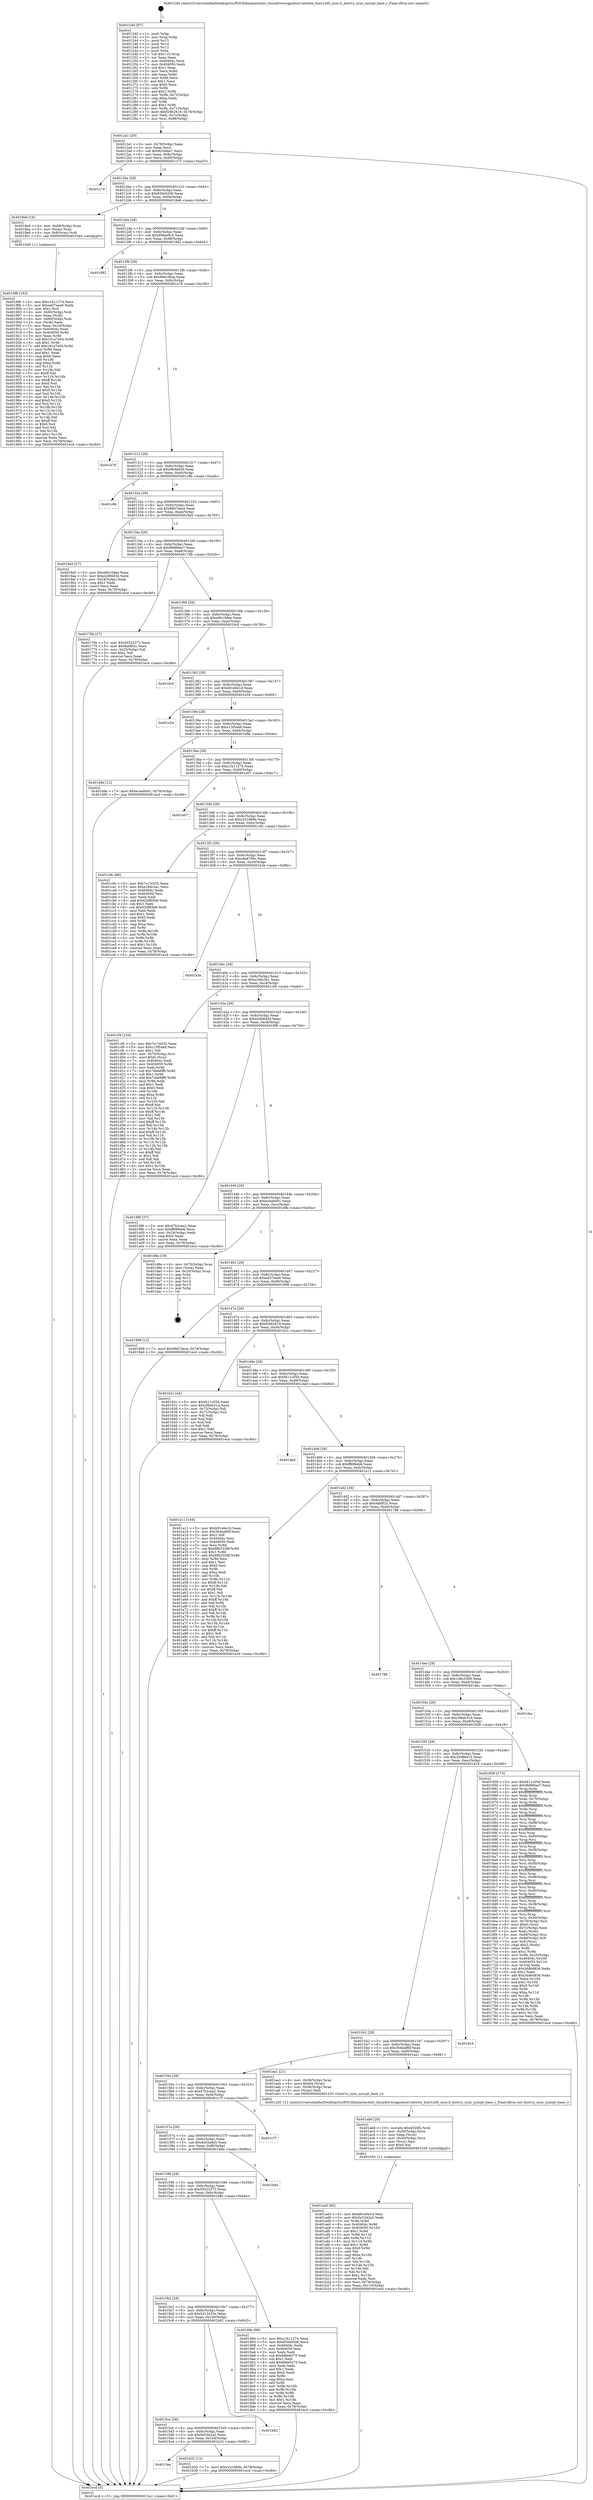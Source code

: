 digraph "0x401240" {
  label = "0x401240 (/mnt/c/Users/mathe/Desktop/tcc/POCII/binaries/extr_linuxdriversgpuhost1xhwhw_host1x05_sync.h_host1x_sync_syncpt_base_r_Final-ollvm.out::main(0))"
  labelloc = "t"
  node[shape=record]

  Entry [label="",width=0.3,height=0.3,shape=circle,fillcolor=black,style=filled]
  "0x4012a1" [label="{
     0x4012a1 [29]\l
     | [instrs]\l
     &nbsp;&nbsp;0x4012a1 \<+3\>: mov -0x78(%rbp),%eax\l
     &nbsp;&nbsp;0x4012a4 \<+2\>: mov %eax,%ecx\l
     &nbsp;&nbsp;0x4012a6 \<+6\>: sub $0x82cfebe7,%ecx\l
     &nbsp;&nbsp;0x4012ac \<+6\>: mov %eax,-0x8c(%rbp)\l
     &nbsp;&nbsp;0x4012b2 \<+6\>: mov %ecx,-0x90(%rbp)\l
     &nbsp;&nbsp;0x4012b8 \<+6\>: je 0000000000401c73 \<main+0xa33\>\l
  }"]
  "0x401c73" [label="{
     0x401c73\l
  }", style=dashed]
  "0x4012be" [label="{
     0x4012be [28]\l
     | [instrs]\l
     &nbsp;&nbsp;0x4012be \<+5\>: jmp 00000000004012c3 \<main+0x83\>\l
     &nbsp;&nbsp;0x4012c3 \<+6\>: mov -0x8c(%rbp),%eax\l
     &nbsp;&nbsp;0x4012c9 \<+5\>: sub $0x830e9200,%eax\l
     &nbsp;&nbsp;0x4012ce \<+6\>: mov %eax,-0x94(%rbp)\l
     &nbsp;&nbsp;0x4012d4 \<+6\>: je 00000000004018e6 \<main+0x6a6\>\l
  }"]
  Exit [label="",width=0.3,height=0.3,shape=circle,fillcolor=black,style=filled,peripheries=2]
  "0x4018e6" [label="{
     0x4018e6 [16]\l
     | [instrs]\l
     &nbsp;&nbsp;0x4018e6 \<+4\>: mov -0x68(%rbp),%rax\l
     &nbsp;&nbsp;0x4018ea \<+3\>: mov (%rax),%rax\l
     &nbsp;&nbsp;0x4018ed \<+4\>: mov 0x8(%rax),%rdi\l
     &nbsp;&nbsp;0x4018f1 \<+5\>: call 0000000000401040 \<atoi@plt\>\l
     | [calls]\l
     &nbsp;&nbsp;0x401040 \{1\} (unknown)\l
  }"]
  "0x4012da" [label="{
     0x4012da [28]\l
     | [instrs]\l
     &nbsp;&nbsp;0x4012da \<+5\>: jmp 00000000004012df \<main+0x9f\>\l
     &nbsp;&nbsp;0x4012df \<+6\>: mov -0x8c(%rbp),%eax\l
     &nbsp;&nbsp;0x4012e5 \<+5\>: sub $0x958ae9c5,%eax\l
     &nbsp;&nbsp;0x4012ea \<+6\>: mov %eax,-0x98(%rbp)\l
     &nbsp;&nbsp;0x4012f0 \<+6\>: je 0000000000401882 \<main+0x642\>\l
  }"]
  "0x4015ea" [label="{
     0x4015ea\l
  }", style=dashed]
  "0x401882" [label="{
     0x401882\l
  }", style=dashed]
  "0x4012f6" [label="{
     0x4012f6 [28]\l
     | [instrs]\l
     &nbsp;&nbsp;0x4012f6 \<+5\>: jmp 00000000004012fb \<main+0xbb\>\l
     &nbsp;&nbsp;0x4012fb \<+6\>: mov -0x8c(%rbp),%eax\l
     &nbsp;&nbsp;0x401301 \<+5\>: sub $0x96bc36aa,%eax\l
     &nbsp;&nbsp;0x401306 \<+6\>: mov %eax,-0x9c(%rbp)\l
     &nbsp;&nbsp;0x40130c \<+6\>: je 0000000000401e78 \<main+0xc38\>\l
  }"]
  "0x401b32" [label="{
     0x401b32 [12]\l
     | [instrs]\l
     &nbsp;&nbsp;0x401b32 \<+7\>: movl $0xc241869e,-0x78(%rbp)\l
     &nbsp;&nbsp;0x401b39 \<+5\>: jmp 0000000000401ecd \<main+0xc8d\>\l
  }"]
  "0x401e78" [label="{
     0x401e78\l
  }", style=dashed]
  "0x401312" [label="{
     0x401312 [28]\l
     | [instrs]\l
     &nbsp;&nbsp;0x401312 \<+5\>: jmp 0000000000401317 \<main+0xd7\>\l
     &nbsp;&nbsp;0x401317 \<+6\>: mov -0x8c(%rbp),%eax\l
     &nbsp;&nbsp;0x40131d \<+5\>: sub $0x98cfdd26,%eax\l
     &nbsp;&nbsp;0x401322 \<+6\>: mov %eax,-0xa0(%rbp)\l
     &nbsp;&nbsp;0x401328 \<+6\>: je 0000000000401c8b \<main+0xa4b\>\l
  }"]
  "0x4015ce" [label="{
     0x4015ce [28]\l
     | [instrs]\l
     &nbsp;&nbsp;0x4015ce \<+5\>: jmp 00000000004015d3 \<main+0x393\>\l
     &nbsp;&nbsp;0x4015d3 \<+6\>: mov -0x8c(%rbp),%eax\l
     &nbsp;&nbsp;0x4015d9 \<+5\>: sub $0x5e5342a2,%eax\l
     &nbsp;&nbsp;0x4015de \<+6\>: mov %eax,-0x104(%rbp)\l
     &nbsp;&nbsp;0x4015e4 \<+6\>: je 0000000000401b32 \<main+0x8f2\>\l
  }"]
  "0x401c8b" [label="{
     0x401c8b\l
  }", style=dashed]
  "0x40132e" [label="{
     0x40132e [28]\l
     | [instrs]\l
     &nbsp;&nbsp;0x40132e \<+5\>: jmp 0000000000401333 \<main+0xf3\>\l
     &nbsp;&nbsp;0x401333 \<+6\>: mov -0x8c(%rbp),%eax\l
     &nbsp;&nbsp;0x401339 \<+5\>: sub $0x98d7dece,%eax\l
     &nbsp;&nbsp;0x40133e \<+6\>: mov %eax,-0xa4(%rbp)\l
     &nbsp;&nbsp;0x401344 \<+6\>: je 00000000004019a5 \<main+0x765\>\l
  }"]
  "0x401b82" [label="{
     0x401b82\l
  }", style=dashed]
  "0x4019a5" [label="{
     0x4019a5 [27]\l
     | [instrs]\l
     &nbsp;&nbsp;0x4019a5 \<+5\>: mov $0xa0b10dee,%eax\l
     &nbsp;&nbsp;0x4019aa \<+5\>: mov $0xe2d66d3d,%ecx\l
     &nbsp;&nbsp;0x4019af \<+3\>: mov -0x24(%rbp),%edx\l
     &nbsp;&nbsp;0x4019b2 \<+3\>: cmp $0x1,%edx\l
     &nbsp;&nbsp;0x4019b5 \<+3\>: cmovl %ecx,%eax\l
     &nbsp;&nbsp;0x4019b8 \<+3\>: mov %eax,-0x78(%rbp)\l
     &nbsp;&nbsp;0x4019bb \<+5\>: jmp 0000000000401ecd \<main+0xc8d\>\l
  }"]
  "0x40134a" [label="{
     0x40134a [28]\l
     | [instrs]\l
     &nbsp;&nbsp;0x40134a \<+5\>: jmp 000000000040134f \<main+0x10f\>\l
     &nbsp;&nbsp;0x40134f \<+6\>: mov -0x8c(%rbp),%eax\l
     &nbsp;&nbsp;0x401355 \<+5\>: sub $0x9b886ee7,%eax\l
     &nbsp;&nbsp;0x40135a \<+6\>: mov %eax,-0xa8(%rbp)\l
     &nbsp;&nbsp;0x401360 \<+6\>: je 000000000040176b \<main+0x52b\>\l
  }"]
  "0x401ad3" [label="{
     0x401ad3 [95]\l
     | [instrs]\l
     &nbsp;&nbsp;0x401ad3 \<+5\>: mov $0xb91e6e1d,%esi\l
     &nbsp;&nbsp;0x401ad8 \<+5\>: mov $0x5e5342a2,%edx\l
     &nbsp;&nbsp;0x401add \<+3\>: xor %r8d,%r8d\l
     &nbsp;&nbsp;0x401ae0 \<+8\>: mov 0x40404c,%r9d\l
     &nbsp;&nbsp;0x401ae8 \<+8\>: mov 0x404050,%r10d\l
     &nbsp;&nbsp;0x401af0 \<+4\>: sub $0x1,%r8d\l
     &nbsp;&nbsp;0x401af4 \<+3\>: mov %r9d,%r11d\l
     &nbsp;&nbsp;0x401af7 \<+3\>: add %r8d,%r11d\l
     &nbsp;&nbsp;0x401afa \<+4\>: imul %r11d,%r9d\l
     &nbsp;&nbsp;0x401afe \<+4\>: and $0x1,%r9d\l
     &nbsp;&nbsp;0x401b02 \<+4\>: cmp $0x0,%r9d\l
     &nbsp;&nbsp;0x401b06 \<+3\>: sete %bl\l
     &nbsp;&nbsp;0x401b09 \<+4\>: cmp $0xa,%r10d\l
     &nbsp;&nbsp;0x401b0d \<+4\>: setl %r14b\l
     &nbsp;&nbsp;0x401b11 \<+3\>: mov %bl,%r15b\l
     &nbsp;&nbsp;0x401b14 \<+3\>: and %r14b,%r15b\l
     &nbsp;&nbsp;0x401b17 \<+3\>: xor %r14b,%bl\l
     &nbsp;&nbsp;0x401b1a \<+3\>: or %bl,%r15b\l
     &nbsp;&nbsp;0x401b1d \<+4\>: test $0x1,%r15b\l
     &nbsp;&nbsp;0x401b21 \<+3\>: cmovne %edx,%esi\l
     &nbsp;&nbsp;0x401b24 \<+3\>: mov %esi,-0x78(%rbp)\l
     &nbsp;&nbsp;0x401b27 \<+6\>: mov %eax,-0x110(%rbp)\l
     &nbsp;&nbsp;0x401b2d \<+5\>: jmp 0000000000401ecd \<main+0xc8d\>\l
  }"]
  "0x40176b" [label="{
     0x40176b [27]\l
     | [instrs]\l
     &nbsp;&nbsp;0x40176b \<+5\>: mov $0x50322372,%eax\l
     &nbsp;&nbsp;0x401770 \<+5\>: mov $0x9abf02c,%ecx\l
     &nbsp;&nbsp;0x401775 \<+3\>: mov -0x25(%rbp),%dl\l
     &nbsp;&nbsp;0x401778 \<+3\>: test $0x1,%dl\l
     &nbsp;&nbsp;0x40177b \<+3\>: cmovne %ecx,%eax\l
     &nbsp;&nbsp;0x40177e \<+3\>: mov %eax,-0x78(%rbp)\l
     &nbsp;&nbsp;0x401781 \<+5\>: jmp 0000000000401ecd \<main+0xc8d\>\l
  }"]
  "0x401366" [label="{
     0x401366 [28]\l
     | [instrs]\l
     &nbsp;&nbsp;0x401366 \<+5\>: jmp 000000000040136b \<main+0x12b\>\l
     &nbsp;&nbsp;0x40136b \<+6\>: mov -0x8c(%rbp),%eax\l
     &nbsp;&nbsp;0x401371 \<+5\>: sub $0xa0b10dee,%eax\l
     &nbsp;&nbsp;0x401376 \<+6\>: mov %eax,-0xac(%rbp)\l
     &nbsp;&nbsp;0x40137c \<+6\>: je 00000000004019c0 \<main+0x780\>\l
  }"]
  "0x401ab6" [label="{
     0x401ab6 [29]\l
     | [instrs]\l
     &nbsp;&nbsp;0x401ab6 \<+10\>: movabs $0x4020f2,%rdi\l
     &nbsp;&nbsp;0x401ac0 \<+4\>: mov -0x50(%rbp),%rcx\l
     &nbsp;&nbsp;0x401ac4 \<+2\>: mov %eax,(%rcx)\l
     &nbsp;&nbsp;0x401ac6 \<+4\>: mov -0x50(%rbp),%rcx\l
     &nbsp;&nbsp;0x401aca \<+2\>: mov (%rcx),%esi\l
     &nbsp;&nbsp;0x401acc \<+2\>: mov $0x0,%al\l
     &nbsp;&nbsp;0x401ace \<+5\>: call 0000000000401030 \<printf@plt\>\l
     | [calls]\l
     &nbsp;&nbsp;0x401030 \{1\} (unknown)\l
  }"]
  "0x4019c0" [label="{
     0x4019c0\l
  }", style=dashed]
  "0x401382" [label="{
     0x401382 [28]\l
     | [instrs]\l
     &nbsp;&nbsp;0x401382 \<+5\>: jmp 0000000000401387 \<main+0x147\>\l
     &nbsp;&nbsp;0x401387 \<+6\>: mov -0x8c(%rbp),%eax\l
     &nbsp;&nbsp;0x40138d \<+5\>: sub $0xb91e6e1d,%eax\l
     &nbsp;&nbsp;0x401392 \<+6\>: mov %eax,-0xb0(%rbp)\l
     &nbsp;&nbsp;0x401398 \<+6\>: je 0000000000401e34 \<main+0xbf4\>\l
  }"]
  "0x4018f6" [label="{
     0x4018f6 [163]\l
     | [instrs]\l
     &nbsp;&nbsp;0x4018f6 \<+5\>: mov $0xc1b11274,%ecx\l
     &nbsp;&nbsp;0x4018fb \<+5\>: mov $0xed37eee6,%edx\l
     &nbsp;&nbsp;0x401900 \<+3\>: mov $0x1,%sil\l
     &nbsp;&nbsp;0x401903 \<+4\>: mov -0x60(%rbp),%rdi\l
     &nbsp;&nbsp;0x401907 \<+2\>: mov %eax,(%rdi)\l
     &nbsp;&nbsp;0x401909 \<+4\>: mov -0x60(%rbp),%rdi\l
     &nbsp;&nbsp;0x40190d \<+2\>: mov (%rdi),%eax\l
     &nbsp;&nbsp;0x40190f \<+3\>: mov %eax,-0x24(%rbp)\l
     &nbsp;&nbsp;0x401912 \<+7\>: mov 0x40404c,%eax\l
     &nbsp;&nbsp;0x401919 \<+8\>: mov 0x404050,%r8d\l
     &nbsp;&nbsp;0x401921 \<+3\>: mov %eax,%r9d\l
     &nbsp;&nbsp;0x401924 \<+7\>: sub $0x191a7e04,%r9d\l
     &nbsp;&nbsp;0x40192b \<+4\>: sub $0x1,%r9d\l
     &nbsp;&nbsp;0x40192f \<+7\>: add $0x191a7e04,%r9d\l
     &nbsp;&nbsp;0x401936 \<+4\>: imul %r9d,%eax\l
     &nbsp;&nbsp;0x40193a \<+3\>: and $0x1,%eax\l
     &nbsp;&nbsp;0x40193d \<+3\>: cmp $0x0,%eax\l
     &nbsp;&nbsp;0x401940 \<+4\>: sete %r10b\l
     &nbsp;&nbsp;0x401944 \<+4\>: cmp $0xa,%r8d\l
     &nbsp;&nbsp;0x401948 \<+4\>: setl %r11b\l
     &nbsp;&nbsp;0x40194c \<+3\>: mov %r10b,%bl\l
     &nbsp;&nbsp;0x40194f \<+3\>: xor $0xff,%bl\l
     &nbsp;&nbsp;0x401952 \<+3\>: mov %r11b,%r14b\l
     &nbsp;&nbsp;0x401955 \<+4\>: xor $0xff,%r14b\l
     &nbsp;&nbsp;0x401959 \<+4\>: xor $0x0,%sil\l
     &nbsp;&nbsp;0x40195d \<+3\>: mov %bl,%r15b\l
     &nbsp;&nbsp;0x401960 \<+4\>: and $0x0,%r15b\l
     &nbsp;&nbsp;0x401964 \<+3\>: and %sil,%r10b\l
     &nbsp;&nbsp;0x401967 \<+3\>: mov %r14b,%r12b\l
     &nbsp;&nbsp;0x40196a \<+4\>: and $0x0,%r12b\l
     &nbsp;&nbsp;0x40196e \<+3\>: and %sil,%r11b\l
     &nbsp;&nbsp;0x401971 \<+3\>: or %r10b,%r15b\l
     &nbsp;&nbsp;0x401974 \<+3\>: or %r11b,%r12b\l
     &nbsp;&nbsp;0x401977 \<+3\>: xor %r12b,%r15b\l
     &nbsp;&nbsp;0x40197a \<+3\>: or %r14b,%bl\l
     &nbsp;&nbsp;0x40197d \<+3\>: xor $0xff,%bl\l
     &nbsp;&nbsp;0x401980 \<+4\>: or $0x0,%sil\l
     &nbsp;&nbsp;0x401984 \<+3\>: and %sil,%bl\l
     &nbsp;&nbsp;0x401987 \<+3\>: or %bl,%r15b\l
     &nbsp;&nbsp;0x40198a \<+4\>: test $0x1,%r15b\l
     &nbsp;&nbsp;0x40198e \<+3\>: cmovne %edx,%ecx\l
     &nbsp;&nbsp;0x401991 \<+3\>: mov %ecx,-0x78(%rbp)\l
     &nbsp;&nbsp;0x401994 \<+5\>: jmp 0000000000401ecd \<main+0xc8d\>\l
  }"]
  "0x401e34" [label="{
     0x401e34\l
  }", style=dashed]
  "0x40139e" [label="{
     0x40139e [28]\l
     | [instrs]\l
     &nbsp;&nbsp;0x40139e \<+5\>: jmp 00000000004013a3 \<main+0x163\>\l
     &nbsp;&nbsp;0x4013a3 \<+6\>: mov -0x8c(%rbp),%eax\l
     &nbsp;&nbsp;0x4013a9 \<+5\>: sub $0xc13f54a9,%eax\l
     &nbsp;&nbsp;0x4013ae \<+6\>: mov %eax,-0xb4(%rbp)\l
     &nbsp;&nbsp;0x4013b4 \<+6\>: je 0000000000401d8e \<main+0xb4e\>\l
  }"]
  "0x4015b2" [label="{
     0x4015b2 [28]\l
     | [instrs]\l
     &nbsp;&nbsp;0x4015b2 \<+5\>: jmp 00000000004015b7 \<main+0x377\>\l
     &nbsp;&nbsp;0x4015b7 \<+6\>: mov -0x8c(%rbp),%eax\l
     &nbsp;&nbsp;0x4015bd \<+5\>: sub $0x5413433e,%eax\l
     &nbsp;&nbsp;0x4015c2 \<+6\>: mov %eax,-0x100(%rbp)\l
     &nbsp;&nbsp;0x4015c8 \<+6\>: je 0000000000401b82 \<main+0x942\>\l
  }"]
  "0x401d8e" [label="{
     0x401d8e [12]\l
     | [instrs]\l
     &nbsp;&nbsp;0x401d8e \<+7\>: movl $0xec4a8491,-0x78(%rbp)\l
     &nbsp;&nbsp;0x401d95 \<+5\>: jmp 0000000000401ecd \<main+0xc8d\>\l
  }"]
  "0x4013ba" [label="{
     0x4013ba [28]\l
     | [instrs]\l
     &nbsp;&nbsp;0x4013ba \<+5\>: jmp 00000000004013bf \<main+0x17f\>\l
     &nbsp;&nbsp;0x4013bf \<+6\>: mov -0x8c(%rbp),%eax\l
     &nbsp;&nbsp;0x4013c5 \<+5\>: sub $0xc1b11274,%eax\l
     &nbsp;&nbsp;0x4013ca \<+6\>: mov %eax,-0xb8(%rbp)\l
     &nbsp;&nbsp;0x4013d0 \<+6\>: je 0000000000401e07 \<main+0xbc7\>\l
  }"]
  "0x40188e" [label="{
     0x40188e [88]\l
     | [instrs]\l
     &nbsp;&nbsp;0x40188e \<+5\>: mov $0xc1b11274,%eax\l
     &nbsp;&nbsp;0x401893 \<+5\>: mov $0x830e9200,%ecx\l
     &nbsp;&nbsp;0x401898 \<+7\>: mov 0x40404c,%edx\l
     &nbsp;&nbsp;0x40189f \<+7\>: mov 0x404050,%esi\l
     &nbsp;&nbsp;0x4018a6 \<+2\>: mov %edx,%edi\l
     &nbsp;&nbsp;0x4018a8 \<+6\>: sub $0xfd9e6473,%edi\l
     &nbsp;&nbsp;0x4018ae \<+3\>: sub $0x1,%edi\l
     &nbsp;&nbsp;0x4018b1 \<+6\>: add $0xfd9e6473,%edi\l
     &nbsp;&nbsp;0x4018b7 \<+3\>: imul %edi,%edx\l
     &nbsp;&nbsp;0x4018ba \<+3\>: and $0x1,%edx\l
     &nbsp;&nbsp;0x4018bd \<+3\>: cmp $0x0,%edx\l
     &nbsp;&nbsp;0x4018c0 \<+4\>: sete %r8b\l
     &nbsp;&nbsp;0x4018c4 \<+3\>: cmp $0xa,%esi\l
     &nbsp;&nbsp;0x4018c7 \<+4\>: setl %r9b\l
     &nbsp;&nbsp;0x4018cb \<+3\>: mov %r8b,%r10b\l
     &nbsp;&nbsp;0x4018ce \<+3\>: and %r9b,%r10b\l
     &nbsp;&nbsp;0x4018d1 \<+3\>: xor %r9b,%r8b\l
     &nbsp;&nbsp;0x4018d4 \<+3\>: or %r8b,%r10b\l
     &nbsp;&nbsp;0x4018d7 \<+4\>: test $0x1,%r10b\l
     &nbsp;&nbsp;0x4018db \<+3\>: cmovne %ecx,%eax\l
     &nbsp;&nbsp;0x4018de \<+3\>: mov %eax,-0x78(%rbp)\l
     &nbsp;&nbsp;0x4018e1 \<+5\>: jmp 0000000000401ecd \<main+0xc8d\>\l
  }"]
  "0x401e07" [label="{
     0x401e07\l
  }", style=dashed]
  "0x4013d6" [label="{
     0x4013d6 [28]\l
     | [instrs]\l
     &nbsp;&nbsp;0x4013d6 \<+5\>: jmp 00000000004013db \<main+0x19b\>\l
     &nbsp;&nbsp;0x4013db \<+6\>: mov -0x8c(%rbp),%eax\l
     &nbsp;&nbsp;0x4013e1 \<+5\>: sub $0xc241869e,%eax\l
     &nbsp;&nbsp;0x4013e6 \<+6\>: mov %eax,-0xbc(%rbp)\l
     &nbsp;&nbsp;0x4013ec \<+6\>: je 0000000000401c9c \<main+0xa5c\>\l
  }"]
  "0x401596" [label="{
     0x401596 [28]\l
     | [instrs]\l
     &nbsp;&nbsp;0x401596 \<+5\>: jmp 000000000040159b \<main+0x35b\>\l
     &nbsp;&nbsp;0x40159b \<+6\>: mov -0x8c(%rbp),%eax\l
     &nbsp;&nbsp;0x4015a1 \<+5\>: sub $0x50322372,%eax\l
     &nbsp;&nbsp;0x4015a6 \<+6\>: mov %eax,-0xfc(%rbp)\l
     &nbsp;&nbsp;0x4015ac \<+6\>: je 000000000040188e \<main+0x64e\>\l
  }"]
  "0x401c9c" [label="{
     0x401c9c [88]\l
     | [instrs]\l
     &nbsp;&nbsp;0x401c9c \<+5\>: mov $0x7cc7e535,%eax\l
     &nbsp;&nbsp;0x401ca1 \<+5\>: mov $0xe18dc3a1,%ecx\l
     &nbsp;&nbsp;0x401ca6 \<+7\>: mov 0x40404c,%edx\l
     &nbsp;&nbsp;0x401cad \<+7\>: mov 0x404050,%esi\l
     &nbsp;&nbsp;0x401cb4 \<+2\>: mov %edx,%edi\l
     &nbsp;&nbsp;0x401cb6 \<+6\>: add $0x62df65b6,%edi\l
     &nbsp;&nbsp;0x401cbc \<+3\>: sub $0x1,%edi\l
     &nbsp;&nbsp;0x401cbf \<+6\>: sub $0x62df65b6,%edi\l
     &nbsp;&nbsp;0x401cc5 \<+3\>: imul %edi,%edx\l
     &nbsp;&nbsp;0x401cc8 \<+3\>: and $0x1,%edx\l
     &nbsp;&nbsp;0x401ccb \<+3\>: cmp $0x0,%edx\l
     &nbsp;&nbsp;0x401cce \<+4\>: sete %r8b\l
     &nbsp;&nbsp;0x401cd2 \<+3\>: cmp $0xa,%esi\l
     &nbsp;&nbsp;0x401cd5 \<+4\>: setl %r9b\l
     &nbsp;&nbsp;0x401cd9 \<+3\>: mov %r8b,%r10b\l
     &nbsp;&nbsp;0x401cdc \<+3\>: and %r9b,%r10b\l
     &nbsp;&nbsp;0x401cdf \<+3\>: xor %r9b,%r8b\l
     &nbsp;&nbsp;0x401ce2 \<+3\>: or %r8b,%r10b\l
     &nbsp;&nbsp;0x401ce5 \<+4\>: test $0x1,%r10b\l
     &nbsp;&nbsp;0x401ce9 \<+3\>: cmovne %ecx,%eax\l
     &nbsp;&nbsp;0x401cec \<+3\>: mov %eax,-0x78(%rbp)\l
     &nbsp;&nbsp;0x401cef \<+5\>: jmp 0000000000401ecd \<main+0xc8d\>\l
  }"]
  "0x4013f2" [label="{
     0x4013f2 [28]\l
     | [instrs]\l
     &nbsp;&nbsp;0x4013f2 \<+5\>: jmp 00000000004013f7 \<main+0x1b7\>\l
     &nbsp;&nbsp;0x4013f7 \<+6\>: mov -0x8c(%rbp),%eax\l
     &nbsp;&nbsp;0x4013fd \<+5\>: sub $0xc9a6790c,%eax\l
     &nbsp;&nbsp;0x401402 \<+6\>: mov %eax,-0xc0(%rbp)\l
     &nbsp;&nbsp;0x401408 \<+6\>: je 0000000000401b3e \<main+0x8fe\>\l
  }"]
  "0x401bda" [label="{
     0x401bda\l
  }", style=dashed]
  "0x401b3e" [label="{
     0x401b3e\l
  }", style=dashed]
  "0x40140e" [label="{
     0x40140e [28]\l
     | [instrs]\l
     &nbsp;&nbsp;0x40140e \<+5\>: jmp 0000000000401413 \<main+0x1d3\>\l
     &nbsp;&nbsp;0x401413 \<+6\>: mov -0x8c(%rbp),%eax\l
     &nbsp;&nbsp;0x401419 \<+5\>: sub $0xe18dc3a1,%eax\l
     &nbsp;&nbsp;0x40141e \<+6\>: mov %eax,-0xc4(%rbp)\l
     &nbsp;&nbsp;0x401424 \<+6\>: je 0000000000401cf4 \<main+0xab4\>\l
  }"]
  "0x40157a" [label="{
     0x40157a [28]\l
     | [instrs]\l
     &nbsp;&nbsp;0x40157a \<+5\>: jmp 000000000040157f \<main+0x33f\>\l
     &nbsp;&nbsp;0x40157f \<+6\>: mov -0x8c(%rbp),%eax\l
     &nbsp;&nbsp;0x401585 \<+5\>: sub $0x4e02ede5,%eax\l
     &nbsp;&nbsp;0x40158a \<+6\>: mov %eax,-0xf8(%rbp)\l
     &nbsp;&nbsp;0x401590 \<+6\>: je 0000000000401bda \<main+0x99a\>\l
  }"]
  "0x401cf4" [label="{
     0x401cf4 [154]\l
     | [instrs]\l
     &nbsp;&nbsp;0x401cf4 \<+5\>: mov $0x7cc7e535,%eax\l
     &nbsp;&nbsp;0x401cf9 \<+5\>: mov $0xc13f54a9,%ecx\l
     &nbsp;&nbsp;0x401cfe \<+2\>: mov $0x1,%dl\l
     &nbsp;&nbsp;0x401d00 \<+4\>: mov -0x70(%rbp),%rsi\l
     &nbsp;&nbsp;0x401d04 \<+6\>: movl $0x0,(%rsi)\l
     &nbsp;&nbsp;0x401d0a \<+7\>: mov 0x40404c,%edi\l
     &nbsp;&nbsp;0x401d11 \<+8\>: mov 0x404050,%r8d\l
     &nbsp;&nbsp;0x401d19 \<+3\>: mov %edi,%r9d\l
     &nbsp;&nbsp;0x401d1c \<+7\>: sub $0x7abb6ff9,%r9d\l
     &nbsp;&nbsp;0x401d23 \<+4\>: sub $0x1,%r9d\l
     &nbsp;&nbsp;0x401d27 \<+7\>: add $0x7abb6ff9,%r9d\l
     &nbsp;&nbsp;0x401d2e \<+4\>: imul %r9d,%edi\l
     &nbsp;&nbsp;0x401d32 \<+3\>: and $0x1,%edi\l
     &nbsp;&nbsp;0x401d35 \<+3\>: cmp $0x0,%edi\l
     &nbsp;&nbsp;0x401d38 \<+4\>: sete %r10b\l
     &nbsp;&nbsp;0x401d3c \<+4\>: cmp $0xa,%r8d\l
     &nbsp;&nbsp;0x401d40 \<+4\>: setl %r11b\l
     &nbsp;&nbsp;0x401d44 \<+3\>: mov %r10b,%bl\l
     &nbsp;&nbsp;0x401d47 \<+3\>: xor $0xff,%bl\l
     &nbsp;&nbsp;0x401d4a \<+3\>: mov %r11b,%r14b\l
     &nbsp;&nbsp;0x401d4d \<+4\>: xor $0xff,%r14b\l
     &nbsp;&nbsp;0x401d51 \<+3\>: xor $0x1,%dl\l
     &nbsp;&nbsp;0x401d54 \<+3\>: mov %bl,%r15b\l
     &nbsp;&nbsp;0x401d57 \<+4\>: and $0xff,%r15b\l
     &nbsp;&nbsp;0x401d5b \<+3\>: and %dl,%r10b\l
     &nbsp;&nbsp;0x401d5e \<+3\>: mov %r14b,%r12b\l
     &nbsp;&nbsp;0x401d61 \<+4\>: and $0xff,%r12b\l
     &nbsp;&nbsp;0x401d65 \<+3\>: and %dl,%r11b\l
     &nbsp;&nbsp;0x401d68 \<+3\>: or %r10b,%r15b\l
     &nbsp;&nbsp;0x401d6b \<+3\>: or %r11b,%r12b\l
     &nbsp;&nbsp;0x401d6e \<+3\>: xor %r12b,%r15b\l
     &nbsp;&nbsp;0x401d71 \<+3\>: or %r14b,%bl\l
     &nbsp;&nbsp;0x401d74 \<+3\>: xor $0xff,%bl\l
     &nbsp;&nbsp;0x401d77 \<+3\>: or $0x1,%dl\l
     &nbsp;&nbsp;0x401d7a \<+2\>: and %dl,%bl\l
     &nbsp;&nbsp;0x401d7c \<+3\>: or %bl,%r15b\l
     &nbsp;&nbsp;0x401d7f \<+4\>: test $0x1,%r15b\l
     &nbsp;&nbsp;0x401d83 \<+3\>: cmovne %ecx,%eax\l
     &nbsp;&nbsp;0x401d86 \<+3\>: mov %eax,-0x78(%rbp)\l
     &nbsp;&nbsp;0x401d89 \<+5\>: jmp 0000000000401ecd \<main+0xc8d\>\l
  }"]
  "0x40142a" [label="{
     0x40142a [28]\l
     | [instrs]\l
     &nbsp;&nbsp;0x40142a \<+5\>: jmp 000000000040142f \<main+0x1ef\>\l
     &nbsp;&nbsp;0x40142f \<+6\>: mov -0x8c(%rbp),%eax\l
     &nbsp;&nbsp;0x401435 \<+5\>: sub $0xe2d66d3d,%eax\l
     &nbsp;&nbsp;0x40143a \<+6\>: mov %eax,-0xc8(%rbp)\l
     &nbsp;&nbsp;0x401440 \<+6\>: je 00000000004019f6 \<main+0x7b6\>\l
  }"]
  "0x401c7f" [label="{
     0x401c7f\l
  }", style=dashed]
  "0x4019f6" [label="{
     0x4019f6 [27]\l
     | [instrs]\l
     &nbsp;&nbsp;0x4019f6 \<+5\>: mov $0x47b2cea2,%eax\l
     &nbsp;&nbsp;0x4019fb \<+5\>: mov $0xff699eb6,%ecx\l
     &nbsp;&nbsp;0x401a00 \<+3\>: mov -0x24(%rbp),%edx\l
     &nbsp;&nbsp;0x401a03 \<+3\>: cmp $0x0,%edx\l
     &nbsp;&nbsp;0x401a06 \<+3\>: cmove %ecx,%eax\l
     &nbsp;&nbsp;0x401a09 \<+3\>: mov %eax,-0x78(%rbp)\l
     &nbsp;&nbsp;0x401a0c \<+5\>: jmp 0000000000401ecd \<main+0xc8d\>\l
  }"]
  "0x401446" [label="{
     0x401446 [28]\l
     | [instrs]\l
     &nbsp;&nbsp;0x401446 \<+5\>: jmp 000000000040144b \<main+0x20b\>\l
     &nbsp;&nbsp;0x40144b \<+6\>: mov -0x8c(%rbp),%eax\l
     &nbsp;&nbsp;0x401451 \<+5\>: sub $0xec4a8491,%eax\l
     &nbsp;&nbsp;0x401456 \<+6\>: mov %eax,-0xcc(%rbp)\l
     &nbsp;&nbsp;0x40145c \<+6\>: je 0000000000401d9a \<main+0xb5a\>\l
  }"]
  "0x40155e" [label="{
     0x40155e [28]\l
     | [instrs]\l
     &nbsp;&nbsp;0x40155e \<+5\>: jmp 0000000000401563 \<main+0x323\>\l
     &nbsp;&nbsp;0x401563 \<+6\>: mov -0x8c(%rbp),%eax\l
     &nbsp;&nbsp;0x401569 \<+5\>: sub $0x47b2cea2,%eax\l
     &nbsp;&nbsp;0x40156e \<+6\>: mov %eax,-0xf4(%rbp)\l
     &nbsp;&nbsp;0x401574 \<+6\>: je 0000000000401c7f \<main+0xa3f\>\l
  }"]
  "0x401d9a" [label="{
     0x401d9a [19]\l
     | [instrs]\l
     &nbsp;&nbsp;0x401d9a \<+4\>: mov -0x70(%rbp),%rax\l
     &nbsp;&nbsp;0x401d9e \<+2\>: mov (%rax),%eax\l
     &nbsp;&nbsp;0x401da0 \<+4\>: lea -0x20(%rbp),%rsp\l
     &nbsp;&nbsp;0x401da4 \<+1\>: pop %rbx\l
     &nbsp;&nbsp;0x401da5 \<+2\>: pop %r12\l
     &nbsp;&nbsp;0x401da7 \<+2\>: pop %r14\l
     &nbsp;&nbsp;0x401da9 \<+2\>: pop %r15\l
     &nbsp;&nbsp;0x401dab \<+1\>: pop %rbp\l
     &nbsp;&nbsp;0x401dac \<+1\>: ret\l
  }"]
  "0x401462" [label="{
     0x401462 [28]\l
     | [instrs]\l
     &nbsp;&nbsp;0x401462 \<+5\>: jmp 0000000000401467 \<main+0x227\>\l
     &nbsp;&nbsp;0x401467 \<+6\>: mov -0x8c(%rbp),%eax\l
     &nbsp;&nbsp;0x40146d \<+5\>: sub $0xed37eee6,%eax\l
     &nbsp;&nbsp;0x401472 \<+6\>: mov %eax,-0xd0(%rbp)\l
     &nbsp;&nbsp;0x401478 \<+6\>: je 0000000000401999 \<main+0x759\>\l
  }"]
  "0x401aa1" [label="{
     0x401aa1 [21]\l
     | [instrs]\l
     &nbsp;&nbsp;0x401aa1 \<+4\>: mov -0x58(%rbp),%rax\l
     &nbsp;&nbsp;0x401aa5 \<+6\>: movl $0x64,(%rax)\l
     &nbsp;&nbsp;0x401aab \<+4\>: mov -0x58(%rbp),%rax\l
     &nbsp;&nbsp;0x401aaf \<+2\>: mov (%rax),%edi\l
     &nbsp;&nbsp;0x401ab1 \<+5\>: call 0000000000401220 \<host1x_sync_syncpt_base_r\>\l
     | [calls]\l
     &nbsp;&nbsp;0x401220 \{1\} (/mnt/c/Users/mathe/Desktop/tcc/POCII/binaries/extr_linuxdriversgpuhost1xhwhw_host1x05_sync.h_host1x_sync_syncpt_base_r_Final-ollvm.out::host1x_sync_syncpt_base_r)\l
  }"]
  "0x401999" [label="{
     0x401999 [12]\l
     | [instrs]\l
     &nbsp;&nbsp;0x401999 \<+7\>: movl $0x98d7dece,-0x78(%rbp)\l
     &nbsp;&nbsp;0x4019a0 \<+5\>: jmp 0000000000401ecd \<main+0xc8d\>\l
  }"]
  "0x40147e" [label="{
     0x40147e [28]\l
     | [instrs]\l
     &nbsp;&nbsp;0x40147e \<+5\>: jmp 0000000000401483 \<main+0x243\>\l
     &nbsp;&nbsp;0x401483 \<+6\>: mov -0x8c(%rbp),%eax\l
     &nbsp;&nbsp;0x401489 \<+5\>: sub $0xf2662619,%eax\l
     &nbsp;&nbsp;0x40148e \<+6\>: mov %eax,-0xd4(%rbp)\l
     &nbsp;&nbsp;0x401494 \<+6\>: je 000000000040162c \<main+0x3ec\>\l
  }"]
  "0x401542" [label="{
     0x401542 [28]\l
     | [instrs]\l
     &nbsp;&nbsp;0x401542 \<+5\>: jmp 0000000000401547 \<main+0x307\>\l
     &nbsp;&nbsp;0x401547 \<+6\>: mov -0x8c(%rbp),%eax\l
     &nbsp;&nbsp;0x40154d \<+5\>: sub $0x3b4ea90f,%eax\l
     &nbsp;&nbsp;0x401552 \<+6\>: mov %eax,-0xf0(%rbp)\l
     &nbsp;&nbsp;0x401558 \<+6\>: je 0000000000401aa1 \<main+0x861\>\l
  }"]
  "0x40162c" [label="{
     0x40162c [44]\l
     | [instrs]\l
     &nbsp;&nbsp;0x40162c \<+5\>: mov $0xf411c05d,%eax\l
     &nbsp;&nbsp;0x401631 \<+5\>: mov $0x2f6eb31d,%ecx\l
     &nbsp;&nbsp;0x401636 \<+3\>: mov -0x72(%rbp),%dl\l
     &nbsp;&nbsp;0x401639 \<+4\>: mov -0x71(%rbp),%sil\l
     &nbsp;&nbsp;0x40163d \<+3\>: mov %dl,%dil\l
     &nbsp;&nbsp;0x401640 \<+3\>: and %sil,%dil\l
     &nbsp;&nbsp;0x401643 \<+3\>: xor %sil,%dl\l
     &nbsp;&nbsp;0x401646 \<+3\>: or %dl,%dil\l
     &nbsp;&nbsp;0x401649 \<+4\>: test $0x1,%dil\l
     &nbsp;&nbsp;0x40164d \<+3\>: cmovne %ecx,%eax\l
     &nbsp;&nbsp;0x401650 \<+3\>: mov %eax,-0x78(%rbp)\l
     &nbsp;&nbsp;0x401653 \<+5\>: jmp 0000000000401ecd \<main+0xc8d\>\l
  }"]
  "0x40149a" [label="{
     0x40149a [28]\l
     | [instrs]\l
     &nbsp;&nbsp;0x40149a \<+5\>: jmp 000000000040149f \<main+0x25f\>\l
     &nbsp;&nbsp;0x40149f \<+6\>: mov -0x8c(%rbp),%eax\l
     &nbsp;&nbsp;0x4014a5 \<+5\>: sub $0xf411c05d,%eax\l
     &nbsp;&nbsp;0x4014aa \<+6\>: mov %eax,-0xd8(%rbp)\l
     &nbsp;&nbsp;0x4014b0 \<+6\>: je 0000000000401dad \<main+0xb6d\>\l
  }"]
  "0x401ecd" [label="{
     0x401ecd [5]\l
     | [instrs]\l
     &nbsp;&nbsp;0x401ecd \<+5\>: jmp 00000000004012a1 \<main+0x61\>\l
  }"]
  "0x401240" [label="{
     0x401240 [97]\l
     | [instrs]\l
     &nbsp;&nbsp;0x401240 \<+1\>: push %rbp\l
     &nbsp;&nbsp;0x401241 \<+3\>: mov %rsp,%rbp\l
     &nbsp;&nbsp;0x401244 \<+2\>: push %r15\l
     &nbsp;&nbsp;0x401246 \<+2\>: push %r14\l
     &nbsp;&nbsp;0x401248 \<+2\>: push %r12\l
     &nbsp;&nbsp;0x40124a \<+1\>: push %rbx\l
     &nbsp;&nbsp;0x40124b \<+7\>: sub $0x110,%rsp\l
     &nbsp;&nbsp;0x401252 \<+2\>: xor %eax,%eax\l
     &nbsp;&nbsp;0x401254 \<+7\>: mov 0x40404c,%ecx\l
     &nbsp;&nbsp;0x40125b \<+7\>: mov 0x404050,%edx\l
     &nbsp;&nbsp;0x401262 \<+3\>: sub $0x1,%eax\l
     &nbsp;&nbsp;0x401265 \<+3\>: mov %ecx,%r8d\l
     &nbsp;&nbsp;0x401268 \<+3\>: add %eax,%r8d\l
     &nbsp;&nbsp;0x40126b \<+4\>: imul %r8d,%ecx\l
     &nbsp;&nbsp;0x40126f \<+3\>: and $0x1,%ecx\l
     &nbsp;&nbsp;0x401272 \<+3\>: cmp $0x0,%ecx\l
     &nbsp;&nbsp;0x401275 \<+4\>: sete %r9b\l
     &nbsp;&nbsp;0x401279 \<+4\>: and $0x1,%r9b\l
     &nbsp;&nbsp;0x40127d \<+4\>: mov %r9b,-0x72(%rbp)\l
     &nbsp;&nbsp;0x401281 \<+3\>: cmp $0xa,%edx\l
     &nbsp;&nbsp;0x401284 \<+4\>: setl %r9b\l
     &nbsp;&nbsp;0x401288 \<+4\>: and $0x1,%r9b\l
     &nbsp;&nbsp;0x40128c \<+4\>: mov %r9b,-0x71(%rbp)\l
     &nbsp;&nbsp;0x401290 \<+7\>: movl $0xf2662619,-0x78(%rbp)\l
     &nbsp;&nbsp;0x401297 \<+3\>: mov %edi,-0x7c(%rbp)\l
     &nbsp;&nbsp;0x40129a \<+7\>: mov %rsi,-0x88(%rbp)\l
  }"]
  "0x401816" [label="{
     0x401816\l
  }", style=dashed]
  "0x401dad" [label="{
     0x401dad\l
  }", style=dashed]
  "0x4014b6" [label="{
     0x4014b6 [28]\l
     | [instrs]\l
     &nbsp;&nbsp;0x4014b6 \<+5\>: jmp 00000000004014bb \<main+0x27b\>\l
     &nbsp;&nbsp;0x4014bb \<+6\>: mov -0x8c(%rbp),%eax\l
     &nbsp;&nbsp;0x4014c1 \<+5\>: sub $0xff699eb6,%eax\l
     &nbsp;&nbsp;0x4014c6 \<+6\>: mov %eax,-0xdc(%rbp)\l
     &nbsp;&nbsp;0x4014cc \<+6\>: je 0000000000401a11 \<main+0x7d1\>\l
  }"]
  "0x401526" [label="{
     0x401526 [28]\l
     | [instrs]\l
     &nbsp;&nbsp;0x401526 \<+5\>: jmp 000000000040152b \<main+0x2eb\>\l
     &nbsp;&nbsp;0x40152b \<+6\>: mov -0x8c(%rbp),%eax\l
     &nbsp;&nbsp;0x401531 \<+5\>: sub $0x32d88e15,%eax\l
     &nbsp;&nbsp;0x401536 \<+6\>: mov %eax,-0xec(%rbp)\l
     &nbsp;&nbsp;0x40153c \<+6\>: je 0000000000401816 \<main+0x5d6\>\l
  }"]
  "0x401a11" [label="{
     0x401a11 [144]\l
     | [instrs]\l
     &nbsp;&nbsp;0x401a11 \<+5\>: mov $0xb91e6e1d,%eax\l
     &nbsp;&nbsp;0x401a16 \<+5\>: mov $0x3b4ea90f,%ecx\l
     &nbsp;&nbsp;0x401a1b \<+2\>: mov $0x1,%dl\l
     &nbsp;&nbsp;0x401a1d \<+7\>: mov 0x40404c,%esi\l
     &nbsp;&nbsp;0x401a24 \<+7\>: mov 0x404050,%edi\l
     &nbsp;&nbsp;0x401a2b \<+3\>: mov %esi,%r8d\l
     &nbsp;&nbsp;0x401a2e \<+7\>: sub $0x88b3338f,%r8d\l
     &nbsp;&nbsp;0x401a35 \<+4\>: sub $0x1,%r8d\l
     &nbsp;&nbsp;0x401a39 \<+7\>: add $0x88b3338f,%r8d\l
     &nbsp;&nbsp;0x401a40 \<+4\>: imul %r8d,%esi\l
     &nbsp;&nbsp;0x401a44 \<+3\>: and $0x1,%esi\l
     &nbsp;&nbsp;0x401a47 \<+3\>: cmp $0x0,%esi\l
     &nbsp;&nbsp;0x401a4a \<+4\>: sete %r9b\l
     &nbsp;&nbsp;0x401a4e \<+3\>: cmp $0xa,%edi\l
     &nbsp;&nbsp;0x401a51 \<+4\>: setl %r10b\l
     &nbsp;&nbsp;0x401a55 \<+3\>: mov %r9b,%r11b\l
     &nbsp;&nbsp;0x401a58 \<+4\>: xor $0xff,%r11b\l
     &nbsp;&nbsp;0x401a5c \<+3\>: mov %r10b,%bl\l
     &nbsp;&nbsp;0x401a5f \<+3\>: xor $0xff,%bl\l
     &nbsp;&nbsp;0x401a62 \<+3\>: xor $0x1,%dl\l
     &nbsp;&nbsp;0x401a65 \<+3\>: mov %r11b,%r14b\l
     &nbsp;&nbsp;0x401a68 \<+4\>: and $0xff,%r14b\l
     &nbsp;&nbsp;0x401a6c \<+3\>: and %dl,%r9b\l
     &nbsp;&nbsp;0x401a6f \<+3\>: mov %bl,%r15b\l
     &nbsp;&nbsp;0x401a72 \<+4\>: and $0xff,%r15b\l
     &nbsp;&nbsp;0x401a76 \<+3\>: and %dl,%r10b\l
     &nbsp;&nbsp;0x401a79 \<+3\>: or %r9b,%r14b\l
     &nbsp;&nbsp;0x401a7c \<+3\>: or %r10b,%r15b\l
     &nbsp;&nbsp;0x401a7f \<+3\>: xor %r15b,%r14b\l
     &nbsp;&nbsp;0x401a82 \<+3\>: or %bl,%r11b\l
     &nbsp;&nbsp;0x401a85 \<+4\>: xor $0xff,%r11b\l
     &nbsp;&nbsp;0x401a89 \<+3\>: or $0x1,%dl\l
     &nbsp;&nbsp;0x401a8c \<+3\>: and %dl,%r11b\l
     &nbsp;&nbsp;0x401a8f \<+3\>: or %r11b,%r14b\l
     &nbsp;&nbsp;0x401a92 \<+4\>: test $0x1,%r14b\l
     &nbsp;&nbsp;0x401a96 \<+3\>: cmovne %ecx,%eax\l
     &nbsp;&nbsp;0x401a99 \<+3\>: mov %eax,-0x78(%rbp)\l
     &nbsp;&nbsp;0x401a9c \<+5\>: jmp 0000000000401ecd \<main+0xc8d\>\l
  }"]
  "0x4014d2" [label="{
     0x4014d2 [28]\l
     | [instrs]\l
     &nbsp;&nbsp;0x4014d2 \<+5\>: jmp 00000000004014d7 \<main+0x297\>\l
     &nbsp;&nbsp;0x4014d7 \<+6\>: mov -0x8c(%rbp),%eax\l
     &nbsp;&nbsp;0x4014dd \<+5\>: sub $0x9abf02c,%eax\l
     &nbsp;&nbsp;0x4014e2 \<+6\>: mov %eax,-0xe0(%rbp)\l
     &nbsp;&nbsp;0x4014e8 \<+6\>: je 0000000000401786 \<main+0x546\>\l
  }"]
  "0x401658" [label="{
     0x401658 [275]\l
     | [instrs]\l
     &nbsp;&nbsp;0x401658 \<+5\>: mov $0xf411c05d,%eax\l
     &nbsp;&nbsp;0x40165d \<+5\>: mov $0x9b886ee7,%ecx\l
     &nbsp;&nbsp;0x401662 \<+3\>: mov %rsp,%rdx\l
     &nbsp;&nbsp;0x401665 \<+4\>: add $0xfffffffffffffff0,%rdx\l
     &nbsp;&nbsp;0x401669 \<+3\>: mov %rdx,%rsp\l
     &nbsp;&nbsp;0x40166c \<+4\>: mov %rdx,-0x70(%rbp)\l
     &nbsp;&nbsp;0x401670 \<+3\>: mov %rsp,%rdx\l
     &nbsp;&nbsp;0x401673 \<+4\>: add $0xfffffffffffffff0,%rdx\l
     &nbsp;&nbsp;0x401677 \<+3\>: mov %rdx,%rsp\l
     &nbsp;&nbsp;0x40167a \<+3\>: mov %rsp,%rsi\l
     &nbsp;&nbsp;0x40167d \<+4\>: add $0xfffffffffffffff0,%rsi\l
     &nbsp;&nbsp;0x401681 \<+3\>: mov %rsi,%rsp\l
     &nbsp;&nbsp;0x401684 \<+4\>: mov %rsi,-0x68(%rbp)\l
     &nbsp;&nbsp;0x401688 \<+3\>: mov %rsp,%rsi\l
     &nbsp;&nbsp;0x40168b \<+4\>: add $0xfffffffffffffff0,%rsi\l
     &nbsp;&nbsp;0x40168f \<+3\>: mov %rsi,%rsp\l
     &nbsp;&nbsp;0x401692 \<+4\>: mov %rsi,-0x60(%rbp)\l
     &nbsp;&nbsp;0x401696 \<+3\>: mov %rsp,%rsi\l
     &nbsp;&nbsp;0x401699 \<+4\>: add $0xfffffffffffffff0,%rsi\l
     &nbsp;&nbsp;0x40169d \<+3\>: mov %rsi,%rsp\l
     &nbsp;&nbsp;0x4016a0 \<+4\>: mov %rsi,-0x58(%rbp)\l
     &nbsp;&nbsp;0x4016a4 \<+3\>: mov %rsp,%rsi\l
     &nbsp;&nbsp;0x4016a7 \<+4\>: add $0xfffffffffffffff0,%rsi\l
     &nbsp;&nbsp;0x4016ab \<+3\>: mov %rsi,%rsp\l
     &nbsp;&nbsp;0x4016ae \<+4\>: mov %rsi,-0x50(%rbp)\l
     &nbsp;&nbsp;0x4016b2 \<+3\>: mov %rsp,%rsi\l
     &nbsp;&nbsp;0x4016b5 \<+4\>: add $0xfffffffffffffff0,%rsi\l
     &nbsp;&nbsp;0x4016b9 \<+3\>: mov %rsi,%rsp\l
     &nbsp;&nbsp;0x4016bc \<+4\>: mov %rsi,-0x48(%rbp)\l
     &nbsp;&nbsp;0x4016c0 \<+3\>: mov %rsp,%rsi\l
     &nbsp;&nbsp;0x4016c3 \<+4\>: add $0xfffffffffffffff0,%rsi\l
     &nbsp;&nbsp;0x4016c7 \<+3\>: mov %rsi,%rsp\l
     &nbsp;&nbsp;0x4016ca \<+4\>: mov %rsi,-0x40(%rbp)\l
     &nbsp;&nbsp;0x4016ce \<+3\>: mov %rsp,%rsi\l
     &nbsp;&nbsp;0x4016d1 \<+4\>: add $0xfffffffffffffff0,%rsi\l
     &nbsp;&nbsp;0x4016d5 \<+3\>: mov %rsi,%rsp\l
     &nbsp;&nbsp;0x4016d8 \<+4\>: mov %rsi,-0x38(%rbp)\l
     &nbsp;&nbsp;0x4016dc \<+3\>: mov %rsp,%rsi\l
     &nbsp;&nbsp;0x4016df \<+4\>: add $0xfffffffffffffff0,%rsi\l
     &nbsp;&nbsp;0x4016e3 \<+3\>: mov %rsi,%rsp\l
     &nbsp;&nbsp;0x4016e6 \<+4\>: mov %rsi,-0x30(%rbp)\l
     &nbsp;&nbsp;0x4016ea \<+4\>: mov -0x70(%rbp),%rsi\l
     &nbsp;&nbsp;0x4016ee \<+6\>: movl $0x0,(%rsi)\l
     &nbsp;&nbsp;0x4016f4 \<+3\>: mov -0x7c(%rbp),%edi\l
     &nbsp;&nbsp;0x4016f7 \<+2\>: mov %edi,(%rdx)\l
     &nbsp;&nbsp;0x4016f9 \<+4\>: mov -0x68(%rbp),%rsi\l
     &nbsp;&nbsp;0x4016fd \<+7\>: mov -0x88(%rbp),%r8\l
     &nbsp;&nbsp;0x401704 \<+3\>: mov %r8,(%rsi)\l
     &nbsp;&nbsp;0x401707 \<+3\>: cmpl $0x2,(%rdx)\l
     &nbsp;&nbsp;0x40170a \<+4\>: setne %r9b\l
     &nbsp;&nbsp;0x40170e \<+4\>: and $0x1,%r9b\l
     &nbsp;&nbsp;0x401712 \<+4\>: mov %r9b,-0x25(%rbp)\l
     &nbsp;&nbsp;0x401716 \<+8\>: mov 0x40404c,%r10d\l
     &nbsp;&nbsp;0x40171e \<+8\>: mov 0x404050,%r11d\l
     &nbsp;&nbsp;0x401726 \<+3\>: mov %r10d,%ebx\l
     &nbsp;&nbsp;0x401729 \<+6\>: sub $0x3dd6d836,%ebx\l
     &nbsp;&nbsp;0x40172f \<+3\>: sub $0x1,%ebx\l
     &nbsp;&nbsp;0x401732 \<+6\>: add $0x3dd6d836,%ebx\l
     &nbsp;&nbsp;0x401738 \<+4\>: imul %ebx,%r10d\l
     &nbsp;&nbsp;0x40173c \<+4\>: and $0x1,%r10d\l
     &nbsp;&nbsp;0x401740 \<+4\>: cmp $0x0,%r10d\l
     &nbsp;&nbsp;0x401744 \<+4\>: sete %r9b\l
     &nbsp;&nbsp;0x401748 \<+4\>: cmp $0xa,%r11d\l
     &nbsp;&nbsp;0x40174c \<+4\>: setl %r14b\l
     &nbsp;&nbsp;0x401750 \<+3\>: mov %r9b,%r15b\l
     &nbsp;&nbsp;0x401753 \<+3\>: and %r14b,%r15b\l
     &nbsp;&nbsp;0x401756 \<+3\>: xor %r14b,%r9b\l
     &nbsp;&nbsp;0x401759 \<+3\>: or %r9b,%r15b\l
     &nbsp;&nbsp;0x40175c \<+4\>: test $0x1,%r15b\l
     &nbsp;&nbsp;0x401760 \<+3\>: cmovne %ecx,%eax\l
     &nbsp;&nbsp;0x401763 \<+3\>: mov %eax,-0x78(%rbp)\l
     &nbsp;&nbsp;0x401766 \<+5\>: jmp 0000000000401ecd \<main+0xc8d\>\l
  }"]
  "0x401786" [label="{
     0x401786\l
  }", style=dashed]
  "0x4014ee" [label="{
     0x4014ee [28]\l
     | [instrs]\l
     &nbsp;&nbsp;0x4014ee \<+5\>: jmp 00000000004014f3 \<main+0x2b3\>\l
     &nbsp;&nbsp;0x4014f3 \<+6\>: mov -0x8c(%rbp),%eax\l
     &nbsp;&nbsp;0x4014f9 \<+5\>: sub $0x148c3308,%eax\l
     &nbsp;&nbsp;0x4014fe \<+6\>: mov %eax,-0xe4(%rbp)\l
     &nbsp;&nbsp;0x401504 \<+6\>: je 0000000000401dec \<main+0xbac\>\l
  }"]
  "0x40150a" [label="{
     0x40150a [28]\l
     | [instrs]\l
     &nbsp;&nbsp;0x40150a \<+5\>: jmp 000000000040150f \<main+0x2cf\>\l
     &nbsp;&nbsp;0x40150f \<+6\>: mov -0x8c(%rbp),%eax\l
     &nbsp;&nbsp;0x401515 \<+5\>: sub $0x2f6eb31d,%eax\l
     &nbsp;&nbsp;0x40151a \<+6\>: mov %eax,-0xe8(%rbp)\l
     &nbsp;&nbsp;0x401520 \<+6\>: je 0000000000401658 \<main+0x418\>\l
  }"]
  "0x401dec" [label="{
     0x401dec\l
  }", style=dashed]
  Entry -> "0x401240" [label=" 1"]
  "0x4012a1" -> "0x401c73" [label=" 0"]
  "0x4012a1" -> "0x4012be" [label=" 15"]
  "0x401d9a" -> Exit [label=" 1"]
  "0x4012be" -> "0x4018e6" [label=" 1"]
  "0x4012be" -> "0x4012da" [label=" 14"]
  "0x401d8e" -> "0x401ecd" [label=" 1"]
  "0x4012da" -> "0x401882" [label=" 0"]
  "0x4012da" -> "0x4012f6" [label=" 14"]
  "0x401cf4" -> "0x401ecd" [label=" 1"]
  "0x4012f6" -> "0x401e78" [label=" 0"]
  "0x4012f6" -> "0x401312" [label=" 14"]
  "0x401c9c" -> "0x401ecd" [label=" 1"]
  "0x401312" -> "0x401c8b" [label=" 0"]
  "0x401312" -> "0x40132e" [label=" 14"]
  "0x4015ce" -> "0x4015ea" [label=" 0"]
  "0x40132e" -> "0x4019a5" [label=" 1"]
  "0x40132e" -> "0x40134a" [label=" 13"]
  "0x4015ce" -> "0x401b32" [label=" 1"]
  "0x40134a" -> "0x40176b" [label=" 1"]
  "0x40134a" -> "0x401366" [label=" 12"]
  "0x4015b2" -> "0x4015ce" [label=" 1"]
  "0x401366" -> "0x4019c0" [label=" 0"]
  "0x401366" -> "0x401382" [label=" 12"]
  "0x4015b2" -> "0x401b82" [label=" 0"]
  "0x401382" -> "0x401e34" [label=" 0"]
  "0x401382" -> "0x40139e" [label=" 12"]
  "0x401b32" -> "0x401ecd" [label=" 1"]
  "0x40139e" -> "0x401d8e" [label=" 1"]
  "0x40139e" -> "0x4013ba" [label=" 11"]
  "0x401ad3" -> "0x401ecd" [label=" 1"]
  "0x4013ba" -> "0x401e07" [label=" 0"]
  "0x4013ba" -> "0x4013d6" [label=" 11"]
  "0x401ab6" -> "0x401ad3" [label=" 1"]
  "0x4013d6" -> "0x401c9c" [label=" 1"]
  "0x4013d6" -> "0x4013f2" [label=" 10"]
  "0x401a11" -> "0x401ecd" [label=" 1"]
  "0x4013f2" -> "0x401b3e" [label=" 0"]
  "0x4013f2" -> "0x40140e" [label=" 10"]
  "0x4019f6" -> "0x401ecd" [label=" 1"]
  "0x40140e" -> "0x401cf4" [label=" 1"]
  "0x40140e" -> "0x40142a" [label=" 9"]
  "0x401999" -> "0x401ecd" [label=" 1"]
  "0x40142a" -> "0x4019f6" [label=" 1"]
  "0x40142a" -> "0x401446" [label=" 8"]
  "0x4018f6" -> "0x401ecd" [label=" 1"]
  "0x401446" -> "0x401d9a" [label=" 1"]
  "0x401446" -> "0x401462" [label=" 7"]
  "0x40188e" -> "0x401ecd" [label=" 1"]
  "0x401462" -> "0x401999" [label=" 1"]
  "0x401462" -> "0x40147e" [label=" 6"]
  "0x401596" -> "0x4015b2" [label=" 1"]
  "0x40147e" -> "0x40162c" [label=" 1"]
  "0x40147e" -> "0x40149a" [label=" 5"]
  "0x40162c" -> "0x401ecd" [label=" 1"]
  "0x401240" -> "0x4012a1" [label=" 1"]
  "0x401ecd" -> "0x4012a1" [label=" 14"]
  "0x401aa1" -> "0x401ab6" [label=" 1"]
  "0x40149a" -> "0x401dad" [label=" 0"]
  "0x40149a" -> "0x4014b6" [label=" 5"]
  "0x40157a" -> "0x401596" [label=" 2"]
  "0x4014b6" -> "0x401a11" [label=" 1"]
  "0x4014b6" -> "0x4014d2" [label=" 4"]
  "0x40155e" -> "0x40157a" [label=" 2"]
  "0x4014d2" -> "0x401786" [label=" 0"]
  "0x4014d2" -> "0x4014ee" [label=" 4"]
  "0x40155e" -> "0x401c7f" [label=" 0"]
  "0x4014ee" -> "0x401dec" [label=" 0"]
  "0x4014ee" -> "0x40150a" [label=" 4"]
  "0x4018e6" -> "0x4018f6" [label=" 1"]
  "0x40150a" -> "0x401658" [label=" 1"]
  "0x40150a" -> "0x401526" [label=" 3"]
  "0x4019a5" -> "0x401ecd" [label=" 1"]
  "0x401658" -> "0x401ecd" [label=" 1"]
  "0x40176b" -> "0x401ecd" [label=" 1"]
  "0x40157a" -> "0x401bda" [label=" 0"]
  "0x401526" -> "0x401816" [label=" 0"]
  "0x401526" -> "0x401542" [label=" 3"]
  "0x401596" -> "0x40188e" [label=" 1"]
  "0x401542" -> "0x401aa1" [label=" 1"]
  "0x401542" -> "0x40155e" [label=" 2"]
}
